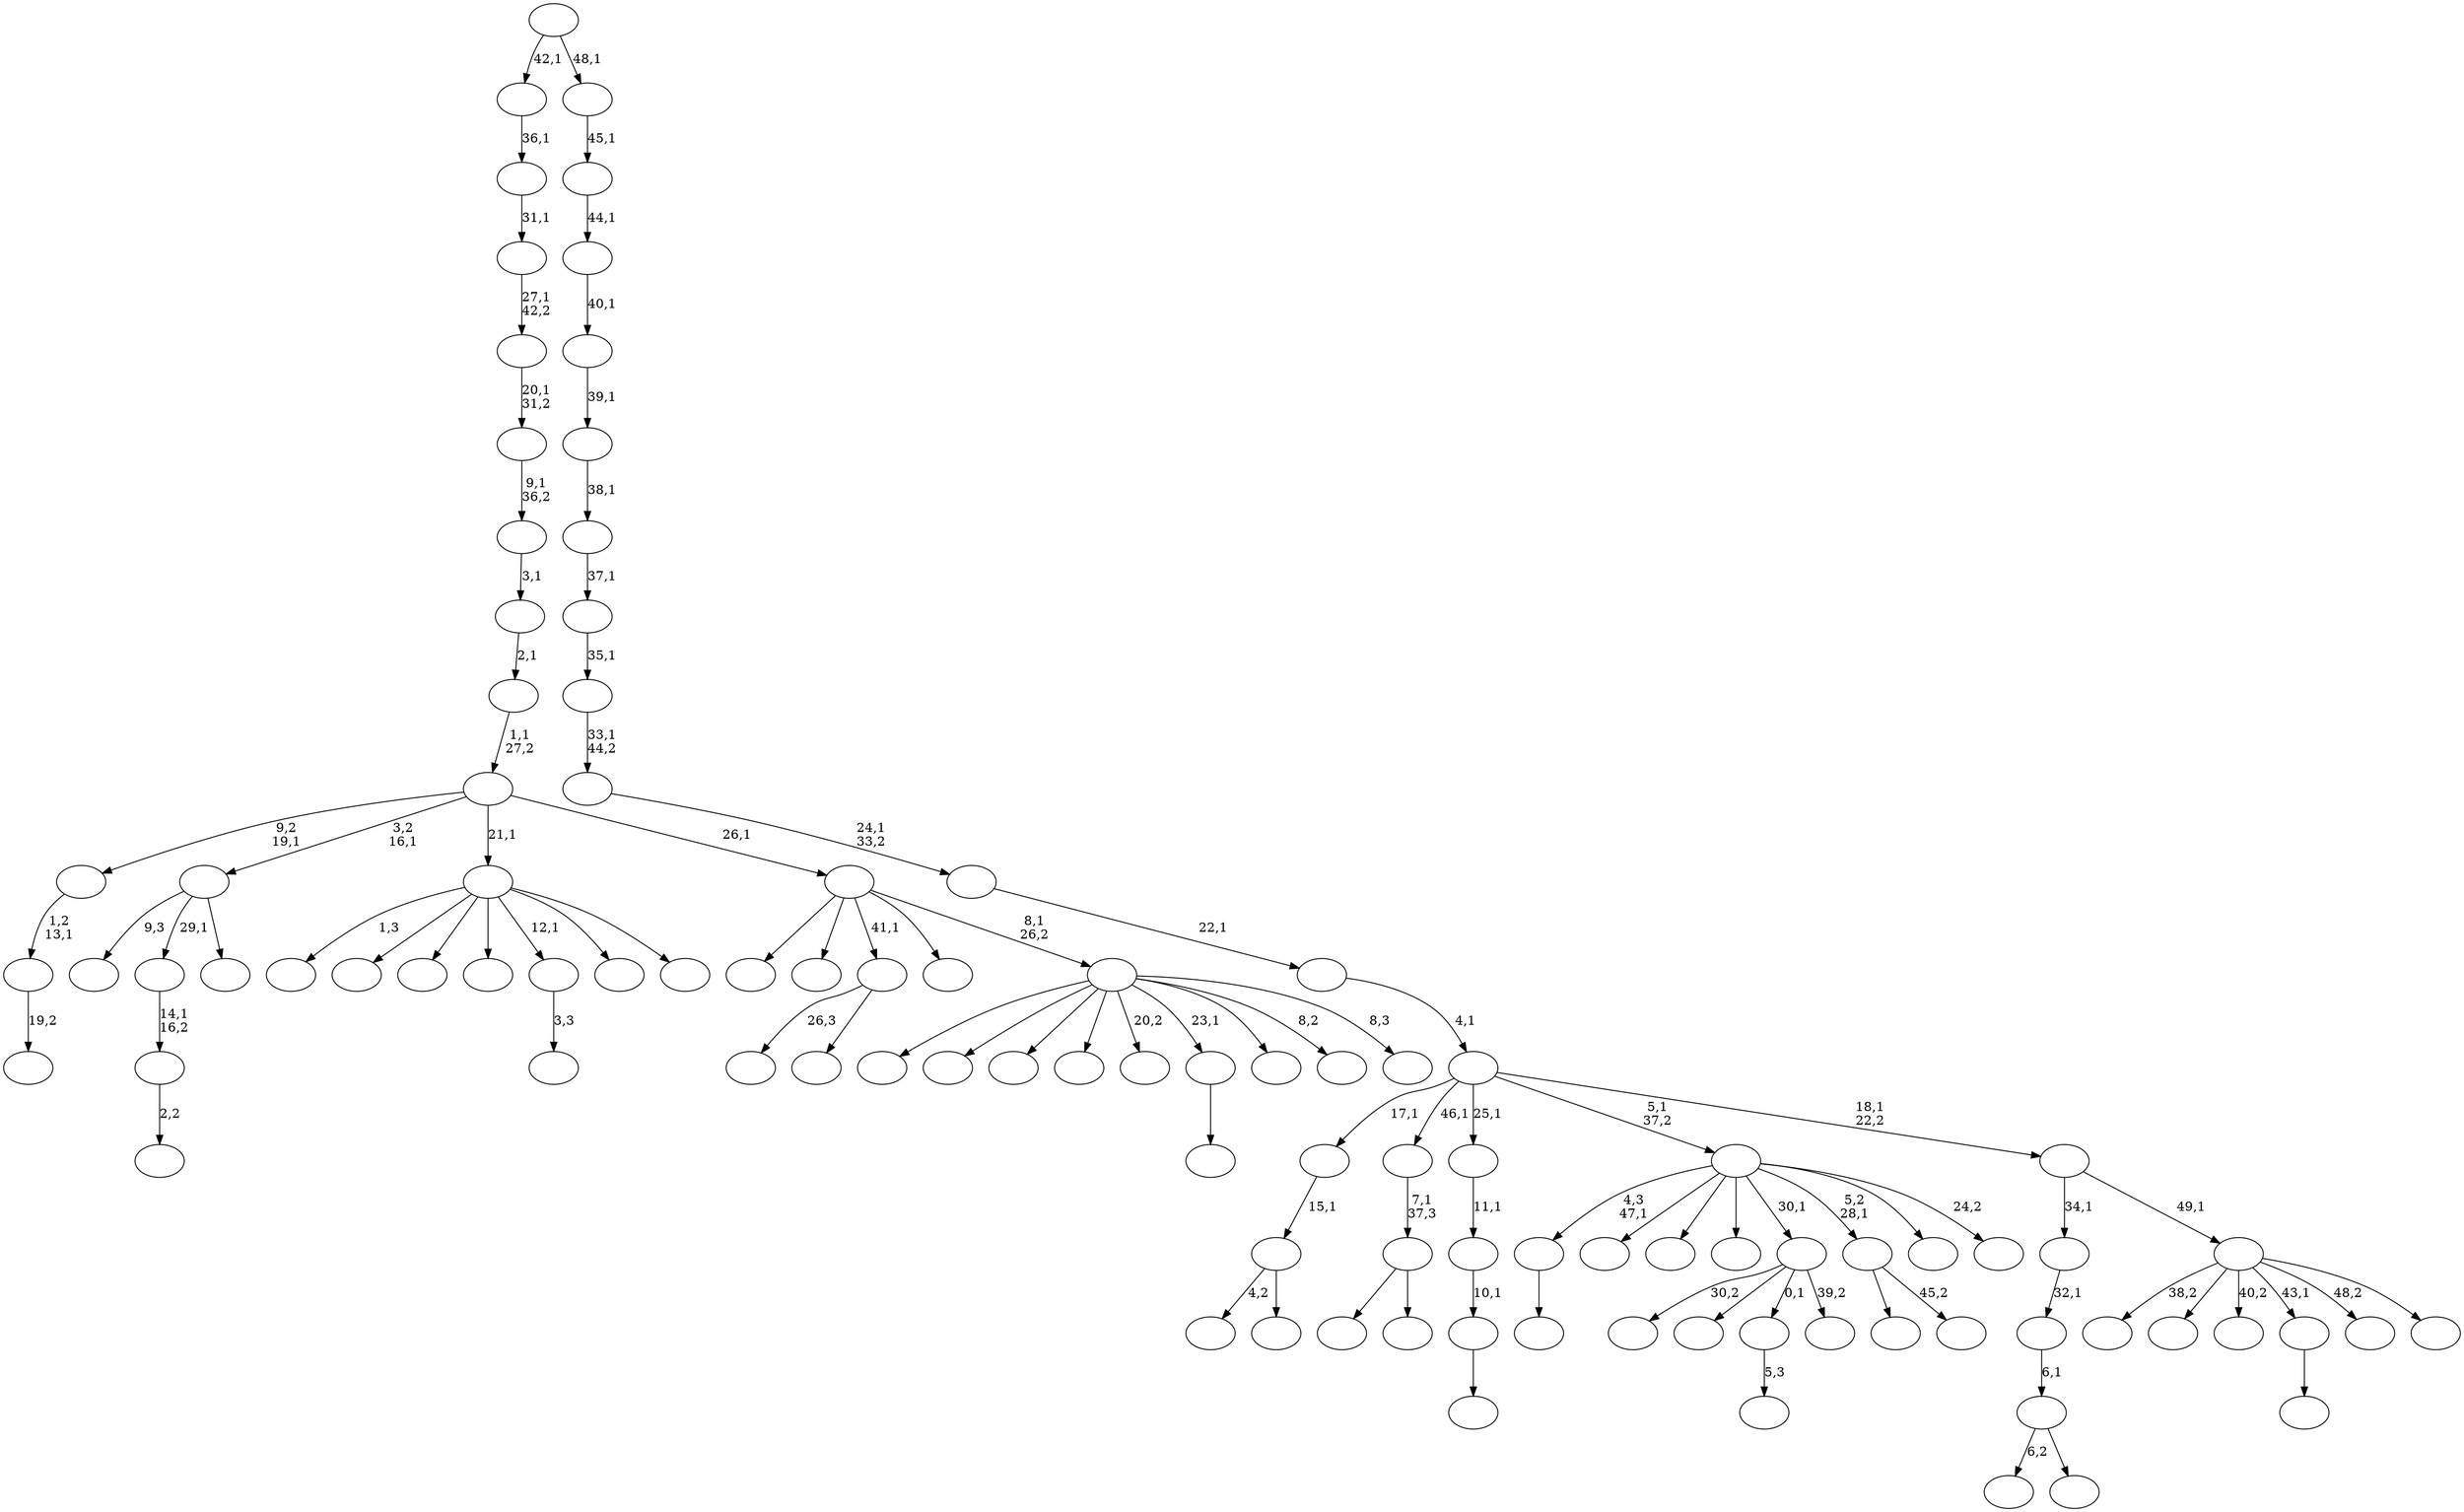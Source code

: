 digraph T {
	100 [label=""]
	99 [label=""]
	98 [label=""]
	97 [label=""]
	96 [label=""]
	95 [label=""]
	94 [label=""]
	93 [label=""]
	92 [label=""]
	91 [label=""]
	90 [label=""]
	89 [label=""]
	88 [label=""]
	87 [label=""]
	86 [label=""]
	85 [label=""]
	84 [label=""]
	83 [label=""]
	82 [label=""]
	81 [label=""]
	80 [label=""]
	79 [label=""]
	78 [label=""]
	77 [label=""]
	76 [label=""]
	75 [label=""]
	74 [label=""]
	73 [label=""]
	72 [label=""]
	71 [label=""]
	70 [label=""]
	69 [label=""]
	68 [label=""]
	67 [label=""]
	66 [label=""]
	65 [label=""]
	64 [label=""]
	63 [label=""]
	62 [label=""]
	61 [label=""]
	60 [label=""]
	59 [label=""]
	58 [label=""]
	57 [label=""]
	56 [label=""]
	55 [label=""]
	54 [label=""]
	53 [label=""]
	52 [label=""]
	51 [label=""]
	50 [label=""]
	49 [label=""]
	48 [label=""]
	47 [label=""]
	46 [label=""]
	45 [label=""]
	44 [label=""]
	43 [label=""]
	42 [label=""]
	41 [label=""]
	40 [label=""]
	39 [label=""]
	38 [label=""]
	37 [label=""]
	36 [label=""]
	35 [label=""]
	34 [label=""]
	33 [label=""]
	32 [label=""]
	31 [label=""]
	30 [label=""]
	29 [label=""]
	28 [label=""]
	27 [label=""]
	26 [label=""]
	25 [label=""]
	24 [label=""]
	23 [label=""]
	22 [label=""]
	21 [label=""]
	20 [label=""]
	19 [label=""]
	18 [label=""]
	17 [label=""]
	16 [label=""]
	15 [label=""]
	14 [label=""]
	13 [label=""]
	12 [label=""]
	11 [label=""]
	10 [label=""]
	9 [label=""]
	8 [label=""]
	7 [label=""]
	6 [label=""]
	5 [label=""]
	4 [label=""]
	3 [label=""]
	2 [label=""]
	1 [label=""]
	0 [label=""]
	90 -> 91 [label=""]
	82 -> 85 [label="4,2"]
	82 -> 83 [label=""]
	81 -> 82 [label="15,1"]
	76 -> 95 [label="26,3"]
	76 -> 77 [label=""]
	74 -> 75 [label="19,2"]
	73 -> 74 [label="1,2\n13,1"]
	67 -> 89 [label=""]
	67 -> 68 [label=""]
	66 -> 67 [label="7,1\n37,3"]
	64 -> 65 [label=""]
	63 -> 64 [label="10,1"]
	62 -> 63 [label="11,1"]
	59 -> 60 [label="5,3"]
	57 -> 58 [label="3,3"]
	53 -> 54 [label="2,2"]
	52 -> 53 [label="14,1\n16,2"]
	49 -> 50 [label=""]
	46 -> 100 [label="30,2"]
	46 -> 71 [label=""]
	46 -> 59 [label="0,1"]
	46 -> 47 [label="39,2"]
	44 -> 69 [label=""]
	44 -> 45 [label="45,2"]
	41 -> 93 [label="6,2"]
	41 -> 42 [label=""]
	40 -> 41 [label="6,1"]
	39 -> 40 [label="32,1"]
	37 -> 94 [label="9,3"]
	37 -> 52 [label="29,1"]
	37 -> 38 [label=""]
	34 -> 87 [label="1,3"]
	34 -> 86 [label=""]
	34 -> 79 [label=""]
	34 -> 78 [label=""]
	34 -> 57 [label="12,1"]
	34 -> 55 [label=""]
	34 -> 35 [label=""]
	32 -> 33 [label=""]
	30 -> 90 [label="4,3\n47,1"]
	30 -> 88 [label=""]
	30 -> 80 [label=""]
	30 -> 70 [label=""]
	30 -> 46 [label="30,1"]
	30 -> 44 [label="5,2\n28,1"]
	30 -> 36 [label=""]
	30 -> 31 [label="24,2"]
	26 -> 99 [label=""]
	26 -> 96 [label=""]
	26 -> 92 [label=""]
	26 -> 56 [label=""]
	26 -> 43 [label="20,2"]
	26 -> 32 [label="23,1"]
	26 -> 29 [label=""]
	26 -> 28 [label="8,2"]
	26 -> 27 [label="8,3"]
	25 -> 97 [label=""]
	25 -> 84 [label=""]
	25 -> 76 [label="41,1"]
	25 -> 61 [label=""]
	25 -> 26 [label="8,1\n26,2"]
	24 -> 73 [label="9,2\n19,1"]
	24 -> 37 [label="3,2\n16,1"]
	24 -> 34 [label="21,1"]
	24 -> 25 [label="26,1"]
	23 -> 24 [label="1,1\n27,2"]
	22 -> 23 [label="2,1"]
	21 -> 22 [label="3,1"]
	20 -> 21 [label="9,1\n36,2"]
	19 -> 20 [label="20,1\n31,2"]
	18 -> 19 [label="27,1\n42,2"]
	17 -> 18 [label="31,1"]
	16 -> 17 [label="36,1"]
	14 -> 98 [label="38,2"]
	14 -> 72 [label=""]
	14 -> 51 [label="40,2"]
	14 -> 49 [label="43,1"]
	14 -> 48 [label="48,2"]
	14 -> 15 [label=""]
	13 -> 39 [label="34,1"]
	13 -> 14 [label="49,1"]
	12 -> 81 [label="17,1"]
	12 -> 66 [label="46,1"]
	12 -> 62 [label="25,1"]
	12 -> 30 [label="5,1\n37,2"]
	12 -> 13 [label="18,1\n22,2"]
	11 -> 12 [label="4,1"]
	10 -> 11 [label="22,1"]
	9 -> 10 [label="24,1\n33,2"]
	8 -> 9 [label="33,1\n44,2"]
	7 -> 8 [label="35,1"]
	6 -> 7 [label="37,1"]
	5 -> 6 [label="38,1"]
	4 -> 5 [label="39,1"]
	3 -> 4 [label="40,1"]
	2 -> 3 [label="44,1"]
	1 -> 2 [label="45,1"]
	0 -> 16 [label="42,1"]
	0 -> 1 [label="48,1"]
}
